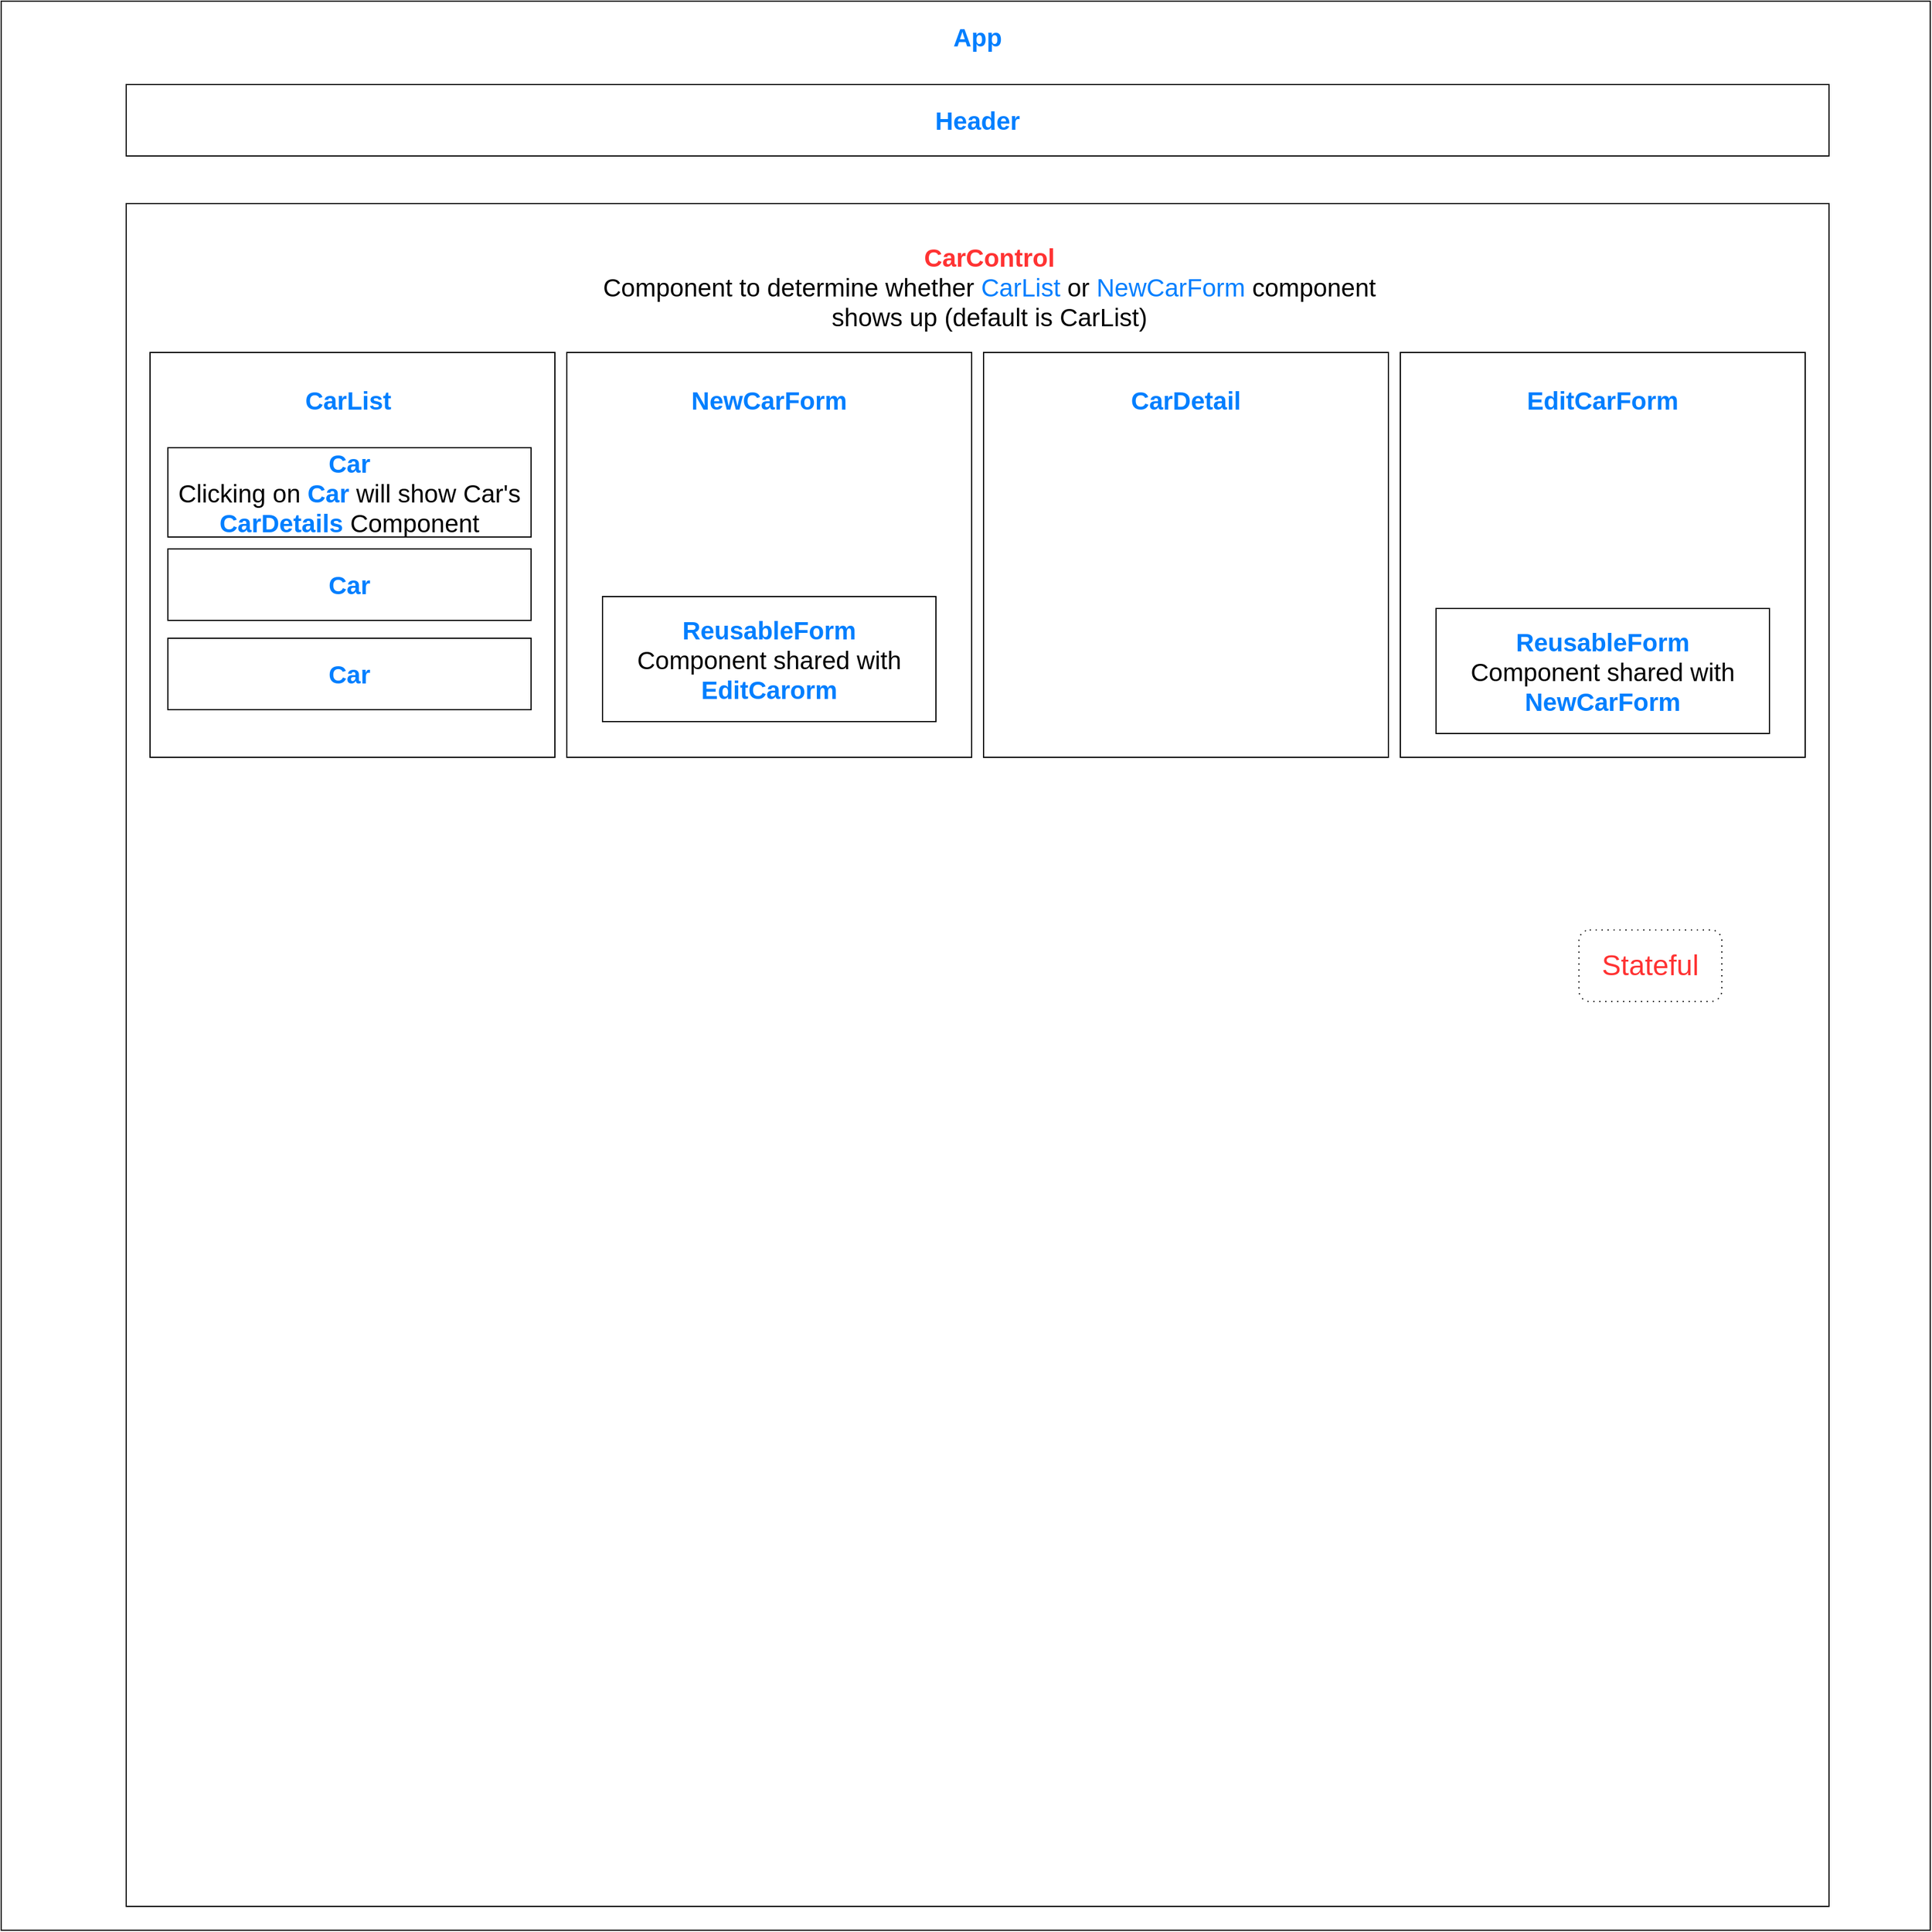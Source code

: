 <mxfile version="13.1.11" type="device"><diagram id="XFE1ZuW2QASSTZdS9oYZ" name="Page-1"><mxGraphModel dx="782" dy="437" grid="1" gridSize="10" guides="1" tooltips="1" connect="1" arrows="1" fold="1" page="1" pageScale="1" pageWidth="850" pageHeight="1100" math="0" shadow="0"><root><mxCell id="0"/><mxCell id="1" parent="0"/><mxCell id="kVYslgFNzXfvfW45FNZ4-1" value="" style="whiteSpace=wrap;html=1;aspect=fixed;fontSize=21;" parent="1" vertex="1"><mxGeometry x="40" y="40" width="1620" height="1620" as="geometry"/></mxCell><mxCell id="kVYslgFNzXfvfW45FNZ4-3" value="" style="whiteSpace=wrap;html=1;aspect=fixed;fontSize=21;" parent="1" vertex="1"><mxGeometry x="145" y="210" width="1430" height="1430" as="geometry"/></mxCell><mxCell id="kVYslgFNzXfvfW45FNZ4-4" value="" style="whiteSpace=wrap;html=1;aspect=fixed;fontSize=21;" parent="1" vertex="1"><mxGeometry x="165" y="335" width="340" height="340" as="geometry"/></mxCell><mxCell id="kVYslgFNzXfvfW45FNZ4-22" value="&lt;b style=&quot;font-size: 21px&quot;&gt;&lt;font style=&quot;font-size: 21px&quot; color=&quot;#007fff&quot;&gt;App&lt;/font&gt;&lt;/b&gt;" style="text;html=1;strokeColor=none;fillColor=none;align=center;verticalAlign=middle;whiteSpace=wrap;rounded=0;glass=0;fontSize=21;" parent="1" vertex="1"><mxGeometry x="840" y="60" width="40" height="20" as="geometry"/></mxCell><mxCell id="kVYslgFNzXfvfW45FNZ4-25" value="&lt;font style=&quot;font-size: 21px&quot; color=&quot;#007fff&quot;&gt;&lt;b style=&quot;font-size: 21px&quot;&gt;Header&lt;/b&gt;&lt;/font&gt;" style="rounded=0;whiteSpace=wrap;html=1;glass=0;fontSize=21;align=center;" parent="1" vertex="1"><mxGeometry x="145" y="110" width="1430" height="60" as="geometry"/></mxCell><mxCell id="kVYslgFNzXfvfW45FNZ4-31" value="" style="whiteSpace=wrap;html=1;aspect=fixed;fontSize=21;" parent="1" vertex="1"><mxGeometry x="515" y="335" width="340" height="340" as="geometry"/></mxCell><mxCell id="kVYslgFNzXfvfW45FNZ4-33" value="&lt;font style=&quot;font-size: 21px&quot;&gt;&lt;b style=&quot;font-size: 21px&quot;&gt;&lt;font color=&quot;#ff3333&quot;&gt;CarControl&lt;/font&gt;&lt;/b&gt;&lt;br style=&quot;font-size: 21px&quot;&gt;&lt;font style=&quot;font-size: 21px&quot;&gt;Component to determine whether &lt;font color=&quot;#007fff&quot;&gt;CarList &lt;/font&gt;or &lt;font color=&quot;#007fff&quot;&gt;NewCarForm &lt;/font&gt;component shows up (default is CarList)&lt;/font&gt;&lt;/font&gt;" style="text;html=1;strokeColor=none;fillColor=none;align=center;verticalAlign=middle;whiteSpace=wrap;rounded=0;glass=0;fontSize=21;" parent="1" vertex="1"><mxGeometry x="525" y="240" width="690" height="80" as="geometry"/></mxCell><mxCell id="kVYslgFNzXfvfW45FNZ4-35" value="&lt;font style=&quot;font-size: 21px&quot; color=&quot;#007fff&quot;&gt;&lt;b style=&quot;font-size: 21px&quot;&gt;CarList&lt;/b&gt;&lt;/font&gt;" style="text;html=1;strokeColor=none;fillColor=none;align=center;verticalAlign=middle;whiteSpace=wrap;rounded=0;glass=0;fontSize=21;" parent="1" vertex="1"><mxGeometry x="310" y="365" width="42.5" height="20" as="geometry"/></mxCell><mxCell id="kVYslgFNzXfvfW45FNZ4-36" value="&lt;font style=&quot;font-size: 21px&quot; color=&quot;#007fff&quot;&gt;&lt;b style=&quot;font-size: 21px&quot;&gt;NewCarForm&lt;/b&gt;&lt;/font&gt;" style="text;html=1;strokeColor=none;fillColor=none;align=center;verticalAlign=middle;whiteSpace=wrap;rounded=0;glass=0;fontSize=21;" parent="1" vertex="1"><mxGeometry x="665" y="365" width="40" height="20" as="geometry"/></mxCell><mxCell id="kVYslgFNzXfvfW45FNZ4-43" value="&lt;b style=&quot;font-size: 21px&quot;&gt;&lt;font color=&quot;#007fff&quot;&gt;Car&lt;/font&gt;&lt;/b&gt;&lt;br style=&quot;font-size: 21px&quot;&gt;Clicking on &lt;font color=&quot;#007fff&quot;&gt;&lt;b&gt;Car&amp;nbsp;&lt;/b&gt;&lt;/font&gt;will show Car's &lt;b style=&quot;font-size: 21px&quot;&gt;&lt;font color=&quot;#007fff&quot;&gt;CarDetails &lt;/font&gt;&lt;/b&gt;Component" style="rounded=0;whiteSpace=wrap;html=1;glass=0;fontSize=21;" parent="1" vertex="1"><mxGeometry x="180" y="415" width="305" height="75" as="geometry"/></mxCell><mxCell id="kVYslgFNzXfvfW45FNZ4-45" value="&lt;b style=&quot;font-size: 21px&quot;&gt;&lt;font color=&quot;#007fff&quot;&gt;Car&lt;/font&gt;&lt;/b&gt;" style="rounded=0;whiteSpace=wrap;html=1;glass=0;fontSize=21;" parent="1" vertex="1"><mxGeometry x="180" y="500" width="305" height="60" as="geometry"/></mxCell><mxCell id="kVYslgFNzXfvfW45FNZ4-47" value="&lt;b style=&quot;font-size: 21px&quot;&gt;&lt;font color=&quot;#007fff&quot;&gt;Car&lt;/font&gt;&lt;/b&gt;" style="rounded=0;whiteSpace=wrap;html=1;glass=0;fontSize=21;" parent="1" vertex="1"><mxGeometry x="180" y="575" width="305" height="60" as="geometry"/></mxCell><mxCell id="kVYslgFNzXfvfW45FNZ4-54" value="" style="whiteSpace=wrap;html=1;aspect=fixed;rounded=0;glass=0;fontSize=21;" parent="1" vertex="1"><mxGeometry x="865" y="335" width="340" height="340" as="geometry"/></mxCell><mxCell id="kVYslgFNzXfvfW45FNZ4-59" value="" style="whiteSpace=wrap;html=1;aspect=fixed;rounded=0;glass=0;fontSize=21;" parent="1" vertex="1"><mxGeometry x="1215" y="335" width="340" height="340" as="geometry"/></mxCell><mxCell id="kVYslgFNzXfvfW45FNZ4-60" value="&lt;font style=&quot;font-size: 21px&quot; color=&quot;#007fff&quot;&gt;&lt;b style=&quot;font-size: 21px&quot;&gt;CarDetail&lt;/b&gt;&lt;/font&gt;" style="text;html=1;strokeColor=none;fillColor=none;align=center;verticalAlign=middle;whiteSpace=wrap;rounded=0;glass=0;fontSize=21;" parent="1" vertex="1"><mxGeometry x="1015" y="365" width="40" height="20" as="geometry"/></mxCell><mxCell id="kVYslgFNzXfvfW45FNZ4-61" value="&lt;b style=&quot;font-size: 21px&quot;&gt;&lt;font style=&quot;font-size: 21px&quot; color=&quot;#007fff&quot;&gt;EditCarForm&lt;/font&gt;&lt;/b&gt;" style="text;html=1;strokeColor=none;fillColor=none;align=center;verticalAlign=middle;whiteSpace=wrap;rounded=0;glass=0;fontSize=21;" parent="1" vertex="1"><mxGeometry x="1365" y="365" width="40" height="20" as="geometry"/></mxCell><mxCell id="kVYslgFNzXfvfW45FNZ4-66" value="&lt;font style=&quot;font-size: 21px&quot; color=&quot;#007fff&quot;&gt;&lt;b style=&quot;font-size: 21px&quot;&gt;ReusableForm&lt;/b&gt;&lt;/font&gt;&lt;br style=&quot;font-size: 21px&quot;&gt;Component shared with &lt;font style=&quot;font-size: 21px&quot; color=&quot;#007fff&quot;&gt;&lt;b style=&quot;font-size: 21px&quot;&gt;EditCarorm&lt;/b&gt;&lt;/font&gt;" style="rounded=0;whiteSpace=wrap;html=1;glass=0;fontSize=21;" parent="1" vertex="1"><mxGeometry x="545" y="540" width="280" height="105" as="geometry"/></mxCell><mxCell id="kVYslgFNzXfvfW45FNZ4-67" value="&lt;font style=&quot;font-size: 21px&quot; color=&quot;#007fff&quot;&gt;&lt;b style=&quot;font-size: 21px&quot;&gt;ReusableForm&lt;/b&gt;&lt;/font&gt;&lt;br style=&quot;font-size: 21px&quot;&gt;Component shared with &lt;font style=&quot;font-size: 21px&quot; color=&quot;#007fff&quot;&gt;&lt;b style=&quot;font-size: 21px&quot;&gt;NewCar&lt;font style=&quot;font-size: 21px&quot;&gt;Form&lt;/font&gt;&lt;/b&gt;&lt;/font&gt;" style="rounded=0;whiteSpace=wrap;html=1;glass=0;fontSize=21;" parent="1" vertex="1"><mxGeometry x="1245" y="550" width="280" height="105" as="geometry"/></mxCell><mxCell id="bRzrehjq9YpR2x5pFpYz-3" value="&lt;font style=&quot;font-size: 24px&quot; color=&quot;#ff3333&quot;&gt;Stateful&lt;/font&gt;" style="rounded=1;whiteSpace=wrap;html=1;dashed=1;dashPattern=1 4;" parent="1" vertex="1"><mxGeometry x="1365" y="820" width="120" height="60" as="geometry"/></mxCell></root></mxGraphModel></diagram></mxfile>
